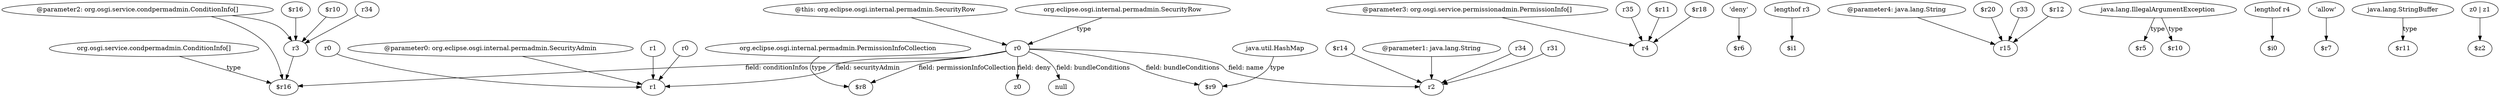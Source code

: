 digraph g {
0[label="$r14"]
1[label="r2"]
0->1[label=""]
2[label="org.eclipse.osgi.internal.permadmin.SecurityRow"]
3[label="r0"]
2->3[label="type"]
4[label="$r16"]
3->4[label="field: conditionInfos"]
5[label="r1"]
3->5[label="field: securityAdmin"]
6[label="z0"]
3->6[label="field: deny"]
7[label="@parameter3: org.osgi.service.permissionadmin.PermissionInfo[]"]
8[label="r4"]
7->8[label=""]
9[label="r1"]
9->5[label=""]
10[label="@parameter1: java.lang.String"]
10->1[label=""]
11[label="'deny'"]
12[label="$r6"]
11->12[label=""]
13[label="lengthof r3"]
14[label="$i1"]
13->14[label=""]
15[label="@parameter2: org.osgi.service.condpermadmin.ConditionInfo[]"]
16[label="r3"]
15->16[label=""]
17[label="r0"]
17->5[label=""]
18[label="org.eclipse.osgi.internal.permadmin.PermissionInfoCollection"]
19[label="$r8"]
18->19[label="type"]
20[label="$r16"]
20->16[label=""]
21[label="$r10"]
21->16[label=""]
22[label="@this: org.eclipse.osgi.internal.permadmin.SecurityRow"]
22->3[label=""]
3->19[label="field: permissionInfoCollection"]
23[label="$r9"]
3->23[label="field: bundleConditions"]
24[label="r35"]
24->8[label=""]
25[label="@parameter4: java.lang.String"]
26[label="r15"]
25->26[label=""]
27[label="$r11"]
27->8[label=""]
28[label="java.lang.IllegalArgumentException"]
29[label="$r5"]
28->29[label="type"]
30[label="r34"]
30->1[label=""]
31[label="$r20"]
31->26[label=""]
32[label="r33"]
32->26[label=""]
33[label="java.util.HashMap"]
33->23[label="type"]
34[label="r0"]
34->5[label=""]
35[label="r31"]
35->1[label=""]
36[label="@parameter0: org.eclipse.osgi.internal.permadmin.SecurityAdmin"]
36->5[label=""]
37[label="lengthof r4"]
38[label="$i0"]
37->38[label=""]
39[label="org.osgi.service.condpermadmin.ConditionInfo[]"]
39->4[label="type"]
16->4[label=""]
40[label="'allow'"]
41[label="$r7"]
40->41[label=""]
42[label="$r10"]
28->42[label="type"]
43[label="null"]
3->43[label="field: bundleConditions"]
44[label="java.lang.StringBuffer"]
45[label="$r11"]
44->45[label="type"]
46[label="r34"]
46->16[label=""]
47[label="$r12"]
47->26[label=""]
15->4[label=""]
48[label="$r18"]
48->8[label=""]
3->1[label="field: name"]
49[label="z0 | z1"]
50[label="$z2"]
49->50[label=""]
}